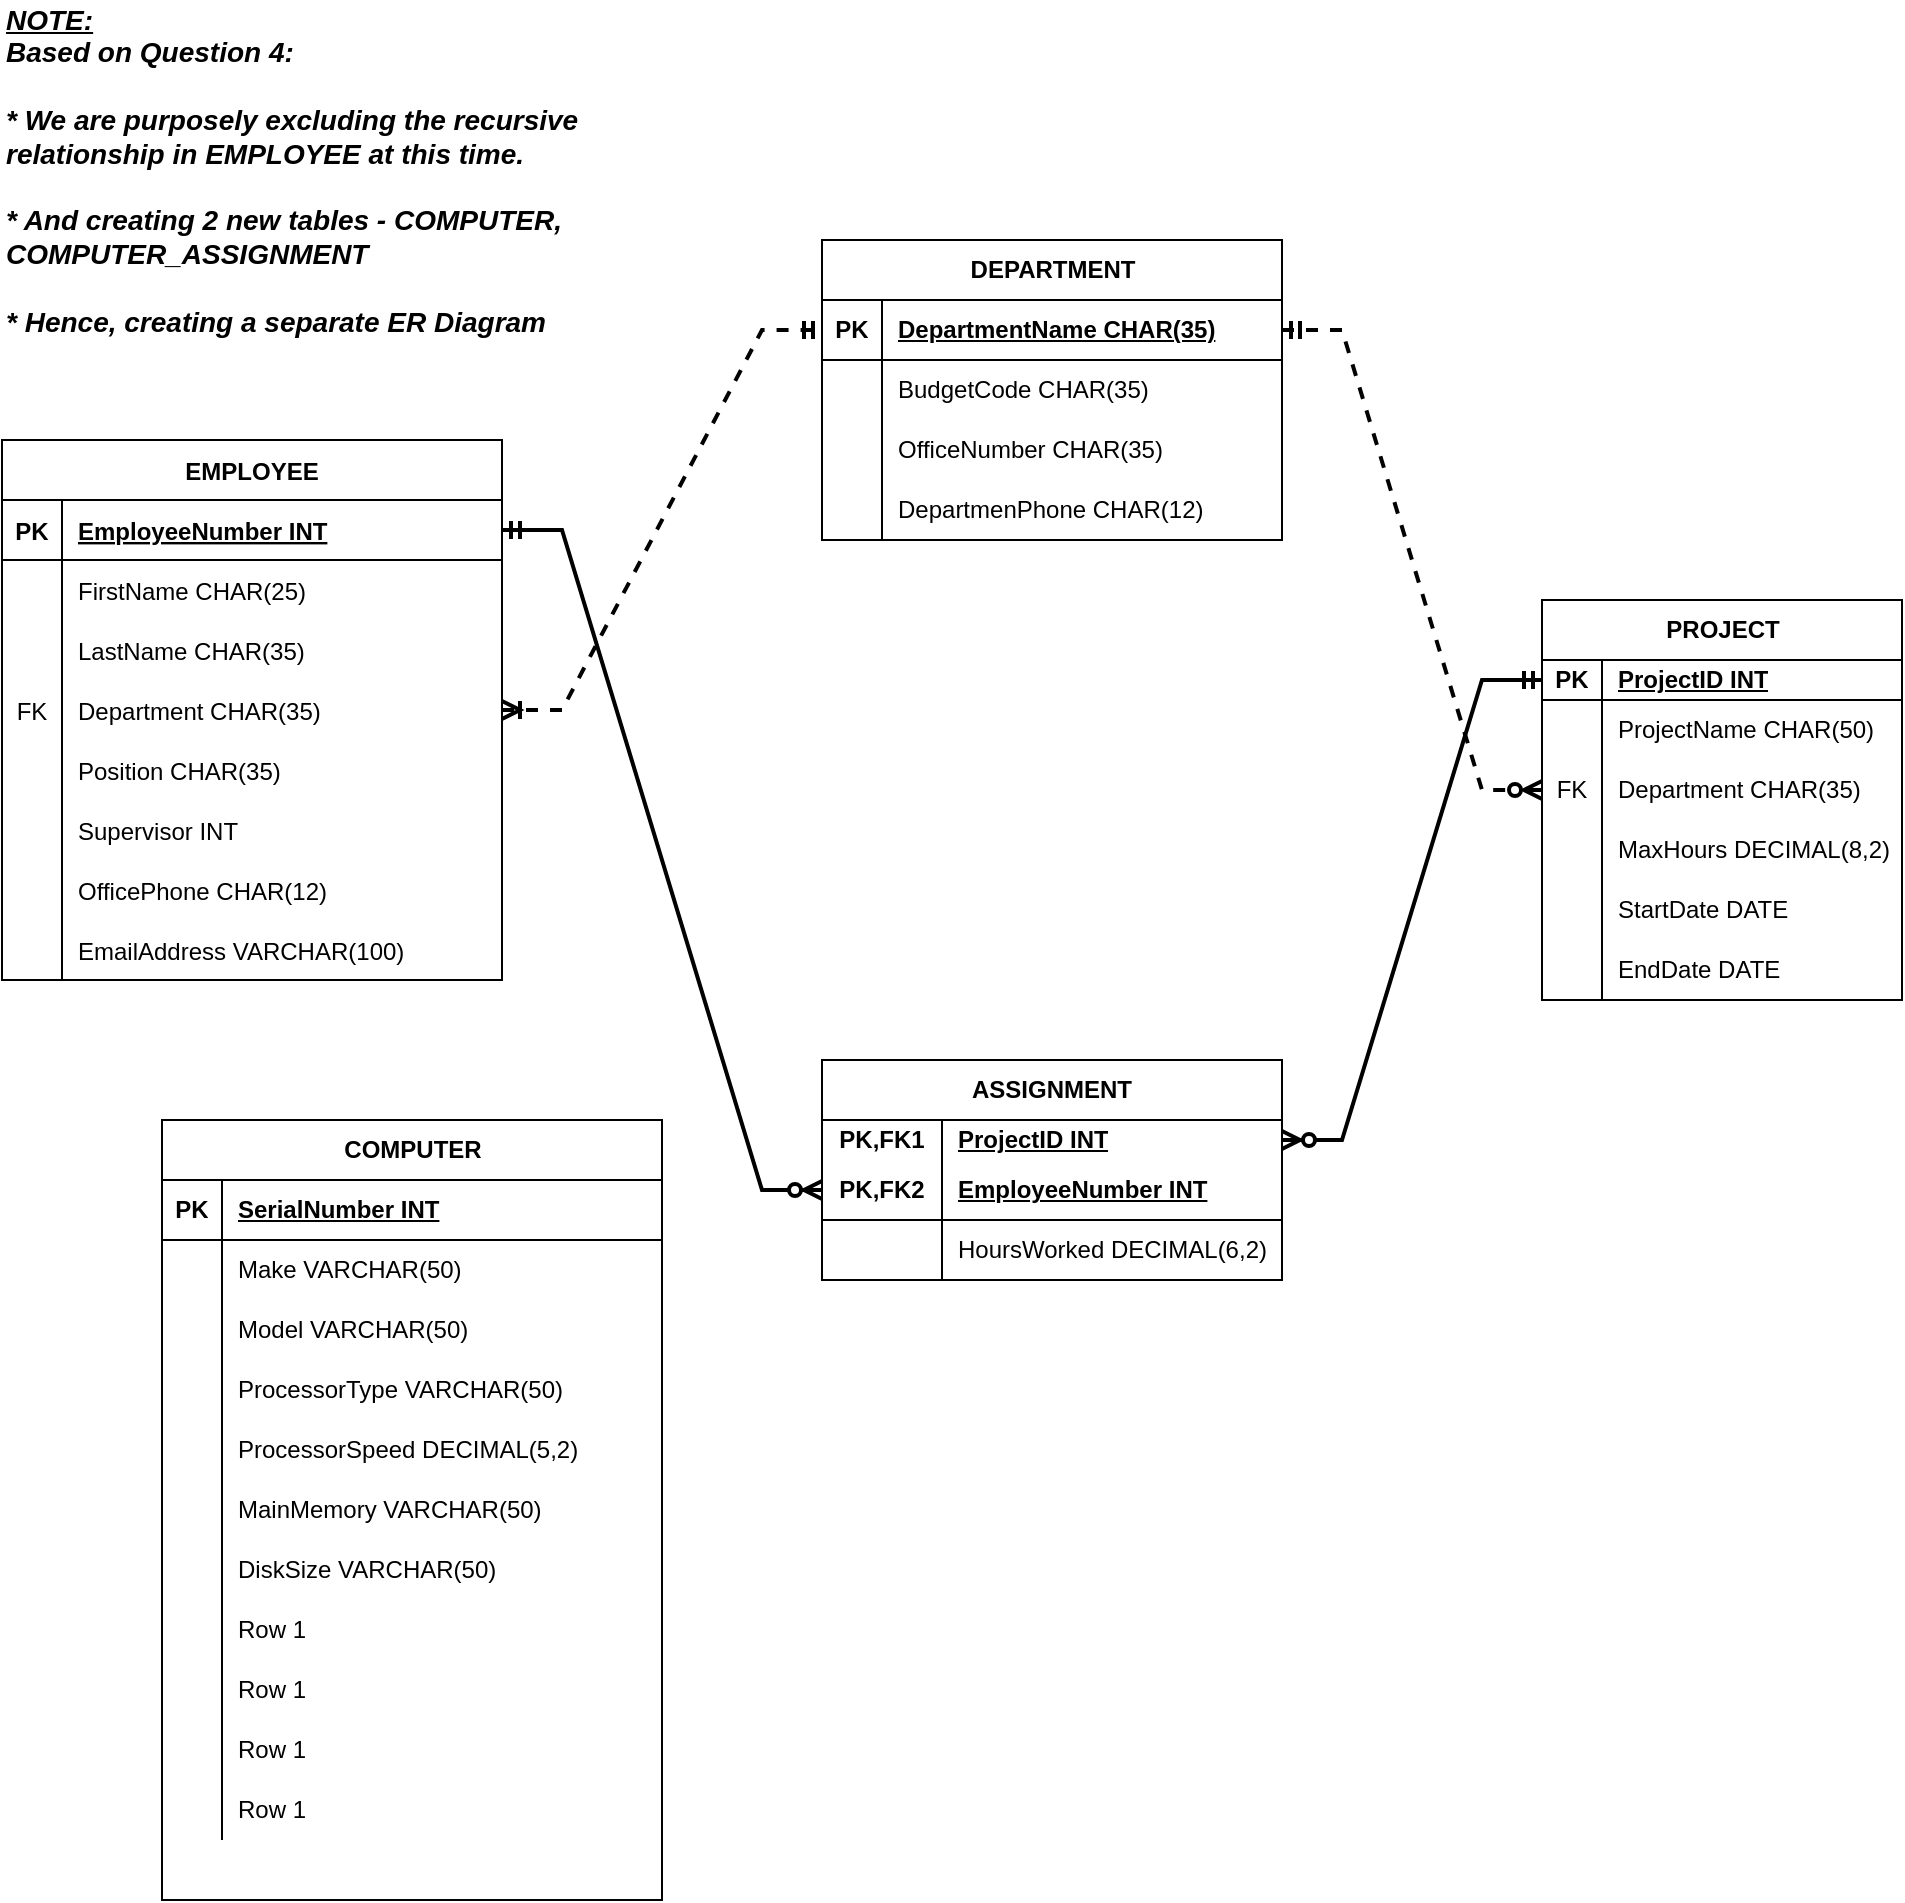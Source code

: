 <mxfile version="21.6.5" type="github">
  <diagram id="R2lEEEUBdFMjLlhIrx00" name="Page-1">
    <mxGraphModel dx="562" dy="1569" grid="1" gridSize="10" guides="1" tooltips="1" connect="1" arrows="1" fold="1" page="1" pageScale="1" pageWidth="850" pageHeight="1100" math="0" shadow="0" extFonts="Permanent Marker^https://fonts.googleapis.com/css?family=Permanent+Marker">
      <root>
        <mxCell id="0" />
        <mxCell id="1" parent="0" />
        <mxCell id="C-vyLk0tnHw3VtMMgP7b-23" value="EMPLOYEE" style="shape=table;startSize=30;container=1;collapsible=1;childLayout=tableLayout;fixedRows=1;rowLines=0;fontStyle=1;align=center;resizeLast=1;labelBackgroundColor=default;" parent="1" vertex="1">
          <mxGeometry x="120" y="120" width="250" height="270" as="geometry" />
        </mxCell>
        <mxCell id="C-vyLk0tnHw3VtMMgP7b-24" value="" style="shape=partialRectangle;collapsible=0;dropTarget=0;pointerEvents=0;fillColor=none;points=[[0,0.5],[1,0.5]];portConstraint=eastwest;top=0;left=0;right=0;bottom=1;" parent="C-vyLk0tnHw3VtMMgP7b-23" vertex="1">
          <mxGeometry y="30" width="250" height="30" as="geometry" />
        </mxCell>
        <mxCell id="C-vyLk0tnHw3VtMMgP7b-25" value="PK" style="shape=partialRectangle;overflow=hidden;connectable=0;fillColor=none;top=0;left=0;bottom=0;right=0;fontStyle=1;" parent="C-vyLk0tnHw3VtMMgP7b-24" vertex="1">
          <mxGeometry width="30" height="30" as="geometry">
            <mxRectangle width="30" height="30" as="alternateBounds" />
          </mxGeometry>
        </mxCell>
        <mxCell id="C-vyLk0tnHw3VtMMgP7b-26" value="EmployeeNumber INT" style="shape=partialRectangle;overflow=hidden;connectable=0;fillColor=none;top=0;left=0;bottom=0;right=0;align=left;spacingLeft=6;fontStyle=5;" parent="C-vyLk0tnHw3VtMMgP7b-24" vertex="1">
          <mxGeometry x="30" width="220" height="30" as="geometry">
            <mxRectangle width="220" height="30" as="alternateBounds" />
          </mxGeometry>
        </mxCell>
        <mxCell id="C-vyLk0tnHw3VtMMgP7b-27" value="" style="shape=partialRectangle;collapsible=0;dropTarget=0;pointerEvents=0;fillColor=none;points=[[0,0.5],[1,0.5]];portConstraint=eastwest;top=0;left=0;right=0;bottom=0;" parent="C-vyLk0tnHw3VtMMgP7b-23" vertex="1">
          <mxGeometry y="60" width="250" height="30" as="geometry" />
        </mxCell>
        <mxCell id="C-vyLk0tnHw3VtMMgP7b-28" value="" style="shape=partialRectangle;overflow=hidden;connectable=0;fillColor=none;top=0;left=0;bottom=0;right=0;" parent="C-vyLk0tnHw3VtMMgP7b-27" vertex="1">
          <mxGeometry width="30" height="30" as="geometry">
            <mxRectangle width="30" height="30" as="alternateBounds" />
          </mxGeometry>
        </mxCell>
        <mxCell id="C-vyLk0tnHw3VtMMgP7b-29" value="FirstName CHAR(25) " style="shape=partialRectangle;overflow=hidden;connectable=0;fillColor=none;top=0;left=0;bottom=0;right=0;align=left;spacingLeft=6;" parent="C-vyLk0tnHw3VtMMgP7b-27" vertex="1">
          <mxGeometry x="30" width="220" height="30" as="geometry">
            <mxRectangle width="220" height="30" as="alternateBounds" />
          </mxGeometry>
        </mxCell>
        <mxCell id="xQtc1vV7oJHQVXlDCaET-9" value="" style="shape=partialRectangle;collapsible=0;dropTarget=0;pointerEvents=0;fillColor=none;points=[[0,0.5],[1,0.5]];portConstraint=eastwest;top=0;left=0;right=0;bottom=0;" parent="C-vyLk0tnHw3VtMMgP7b-23" vertex="1">
          <mxGeometry y="90" width="250" height="30" as="geometry" />
        </mxCell>
        <mxCell id="xQtc1vV7oJHQVXlDCaET-10" value="" style="shape=partialRectangle;overflow=hidden;connectable=0;fillColor=none;top=0;left=0;bottom=0;right=0;" parent="xQtc1vV7oJHQVXlDCaET-9" vertex="1">
          <mxGeometry width="30" height="30" as="geometry">
            <mxRectangle width="30" height="30" as="alternateBounds" />
          </mxGeometry>
        </mxCell>
        <mxCell id="xQtc1vV7oJHQVXlDCaET-11" value="LastName CHAR(35)" style="shape=partialRectangle;overflow=hidden;connectable=0;fillColor=none;top=0;left=0;bottom=0;right=0;align=left;spacingLeft=6;" parent="xQtc1vV7oJHQVXlDCaET-9" vertex="1">
          <mxGeometry x="30" width="220" height="30" as="geometry">
            <mxRectangle width="220" height="30" as="alternateBounds" />
          </mxGeometry>
        </mxCell>
        <mxCell id="xQtc1vV7oJHQVXlDCaET-12" value="" style="shape=partialRectangle;collapsible=0;dropTarget=0;pointerEvents=0;fillColor=none;points=[[0,0.5],[1,0.5]];portConstraint=eastwest;top=0;left=0;right=0;bottom=0;" parent="C-vyLk0tnHw3VtMMgP7b-23" vertex="1">
          <mxGeometry y="120" width="250" height="30" as="geometry" />
        </mxCell>
        <mxCell id="xQtc1vV7oJHQVXlDCaET-13" value="FK" style="shape=partialRectangle;overflow=hidden;connectable=0;fillColor=none;top=0;left=0;bottom=0;right=0;" parent="xQtc1vV7oJHQVXlDCaET-12" vertex="1">
          <mxGeometry width="30" height="30" as="geometry">
            <mxRectangle width="30" height="30" as="alternateBounds" />
          </mxGeometry>
        </mxCell>
        <mxCell id="xQtc1vV7oJHQVXlDCaET-14" value="Department CHAR(35)" style="shape=partialRectangle;overflow=hidden;connectable=0;fillColor=none;top=0;left=0;bottom=0;right=0;align=left;spacingLeft=6;" parent="xQtc1vV7oJHQVXlDCaET-12" vertex="1">
          <mxGeometry x="30" width="220" height="30" as="geometry">
            <mxRectangle width="220" height="30" as="alternateBounds" />
          </mxGeometry>
        </mxCell>
        <mxCell id="xQtc1vV7oJHQVXlDCaET-15" value="" style="shape=partialRectangle;collapsible=0;dropTarget=0;pointerEvents=0;fillColor=none;points=[[0,0.5],[1,0.5]];portConstraint=eastwest;top=0;left=0;right=0;bottom=0;" parent="C-vyLk0tnHw3VtMMgP7b-23" vertex="1">
          <mxGeometry y="150" width="250" height="30" as="geometry" />
        </mxCell>
        <mxCell id="xQtc1vV7oJHQVXlDCaET-16" value="" style="shape=partialRectangle;overflow=hidden;connectable=0;fillColor=none;top=0;left=0;bottom=0;right=0;" parent="xQtc1vV7oJHQVXlDCaET-15" vertex="1">
          <mxGeometry width="30" height="30" as="geometry">
            <mxRectangle width="30" height="30" as="alternateBounds" />
          </mxGeometry>
        </mxCell>
        <mxCell id="xQtc1vV7oJHQVXlDCaET-17" value="Position CHAR(35)" style="shape=partialRectangle;overflow=hidden;connectable=0;fillColor=none;top=0;left=0;bottom=0;right=0;align=left;spacingLeft=6;" parent="xQtc1vV7oJHQVXlDCaET-15" vertex="1">
          <mxGeometry x="30" width="220" height="30" as="geometry">
            <mxRectangle width="220" height="30" as="alternateBounds" />
          </mxGeometry>
        </mxCell>
        <mxCell id="xQtc1vV7oJHQVXlDCaET-18" value="" style="shape=partialRectangle;collapsible=0;dropTarget=0;pointerEvents=0;fillColor=none;points=[[0,0.5],[1,0.5]];portConstraint=eastwest;top=0;left=0;right=0;bottom=0;" parent="C-vyLk0tnHw3VtMMgP7b-23" vertex="1">
          <mxGeometry y="180" width="250" height="30" as="geometry" />
        </mxCell>
        <mxCell id="xQtc1vV7oJHQVXlDCaET-19" value="" style="shape=partialRectangle;overflow=hidden;connectable=0;fillColor=none;top=0;left=0;bottom=0;right=0;" parent="xQtc1vV7oJHQVXlDCaET-18" vertex="1">
          <mxGeometry width="30" height="30" as="geometry">
            <mxRectangle width="30" height="30" as="alternateBounds" />
          </mxGeometry>
        </mxCell>
        <mxCell id="xQtc1vV7oJHQVXlDCaET-20" value="Supervisor INT" style="shape=partialRectangle;overflow=hidden;connectable=0;fillColor=none;top=0;left=0;bottom=0;right=0;align=left;spacingLeft=6;" parent="xQtc1vV7oJHQVXlDCaET-18" vertex="1">
          <mxGeometry x="30" width="220" height="30" as="geometry">
            <mxRectangle width="220" height="30" as="alternateBounds" />
          </mxGeometry>
        </mxCell>
        <mxCell id="xQtc1vV7oJHQVXlDCaET-21" value="" style="shape=partialRectangle;collapsible=0;dropTarget=0;pointerEvents=0;fillColor=none;points=[[0,0.5],[1,0.5]];portConstraint=eastwest;top=0;left=0;right=0;bottom=0;" parent="C-vyLk0tnHw3VtMMgP7b-23" vertex="1">
          <mxGeometry y="210" width="250" height="30" as="geometry" />
        </mxCell>
        <mxCell id="xQtc1vV7oJHQVXlDCaET-22" value="" style="shape=partialRectangle;overflow=hidden;connectable=0;fillColor=none;top=0;left=0;bottom=0;right=0;" parent="xQtc1vV7oJHQVXlDCaET-21" vertex="1">
          <mxGeometry width="30" height="30" as="geometry">
            <mxRectangle width="30" height="30" as="alternateBounds" />
          </mxGeometry>
        </mxCell>
        <mxCell id="xQtc1vV7oJHQVXlDCaET-23" value="OfficePhone CHAR(12)" style="shape=partialRectangle;overflow=hidden;connectable=0;fillColor=none;top=0;left=0;bottom=0;right=0;align=left;spacingLeft=6;" parent="xQtc1vV7oJHQVXlDCaET-21" vertex="1">
          <mxGeometry x="30" width="220" height="30" as="geometry">
            <mxRectangle width="220" height="30" as="alternateBounds" />
          </mxGeometry>
        </mxCell>
        <mxCell id="xQtc1vV7oJHQVXlDCaET-24" value="" style="shape=partialRectangle;collapsible=0;dropTarget=0;pointerEvents=0;fillColor=none;points=[[0,0.5],[1,0.5]];portConstraint=eastwest;top=0;left=0;right=0;bottom=0;" parent="C-vyLk0tnHw3VtMMgP7b-23" vertex="1">
          <mxGeometry y="240" width="250" height="30" as="geometry" />
        </mxCell>
        <mxCell id="xQtc1vV7oJHQVXlDCaET-25" value="" style="shape=partialRectangle;overflow=hidden;connectable=0;fillColor=none;top=0;left=0;bottom=0;right=0;" parent="xQtc1vV7oJHQVXlDCaET-24" vertex="1">
          <mxGeometry width="30" height="30" as="geometry">
            <mxRectangle width="30" height="30" as="alternateBounds" />
          </mxGeometry>
        </mxCell>
        <mxCell id="xQtc1vV7oJHQVXlDCaET-26" value="EmailAddress VARCHAR(100)" style="shape=partialRectangle;overflow=hidden;connectable=0;fillColor=none;top=0;left=0;bottom=0;right=0;align=left;spacingLeft=6;" parent="xQtc1vV7oJHQVXlDCaET-24" vertex="1">
          <mxGeometry x="30" width="220" height="30" as="geometry">
            <mxRectangle width="220" height="30" as="alternateBounds" />
          </mxGeometry>
        </mxCell>
        <mxCell id="xQtc1vV7oJHQVXlDCaET-30" value="DEPARTMENT" style="shape=table;startSize=30;container=1;collapsible=1;childLayout=tableLayout;fixedRows=1;rowLines=0;fontStyle=1;align=center;resizeLast=1;html=1;" parent="1" vertex="1">
          <mxGeometry x="530" y="20" width="230" height="150" as="geometry" />
        </mxCell>
        <mxCell id="xQtc1vV7oJHQVXlDCaET-31" value="" style="shape=tableRow;horizontal=0;startSize=0;swimlaneHead=0;swimlaneBody=0;fillColor=none;collapsible=0;dropTarget=0;points=[[0,0.5],[1,0.5]];portConstraint=eastwest;top=0;left=0;right=0;bottom=1;" parent="xQtc1vV7oJHQVXlDCaET-30" vertex="1">
          <mxGeometry y="30" width="230" height="30" as="geometry" />
        </mxCell>
        <mxCell id="xQtc1vV7oJHQVXlDCaET-32" value="PK" style="shape=partialRectangle;connectable=0;fillColor=none;top=0;left=0;bottom=0;right=0;fontStyle=1;overflow=hidden;whiteSpace=wrap;html=1;" parent="xQtc1vV7oJHQVXlDCaET-31" vertex="1">
          <mxGeometry width="30" height="30" as="geometry">
            <mxRectangle width="30" height="30" as="alternateBounds" />
          </mxGeometry>
        </mxCell>
        <mxCell id="xQtc1vV7oJHQVXlDCaET-33" value="DepartmentName CHAR(35)" style="shape=partialRectangle;connectable=0;fillColor=none;top=0;left=0;bottom=0;right=0;align=left;spacingLeft=6;fontStyle=5;overflow=hidden;whiteSpace=wrap;html=1;" parent="xQtc1vV7oJHQVXlDCaET-31" vertex="1">
          <mxGeometry x="30" width="200" height="30" as="geometry">
            <mxRectangle width="200" height="30" as="alternateBounds" />
          </mxGeometry>
        </mxCell>
        <mxCell id="xQtc1vV7oJHQVXlDCaET-34" value="" style="shape=tableRow;horizontal=0;startSize=0;swimlaneHead=0;swimlaneBody=0;fillColor=none;collapsible=0;dropTarget=0;points=[[0,0.5],[1,0.5]];portConstraint=eastwest;top=0;left=0;right=0;bottom=0;" parent="xQtc1vV7oJHQVXlDCaET-30" vertex="1">
          <mxGeometry y="60" width="230" height="30" as="geometry" />
        </mxCell>
        <mxCell id="xQtc1vV7oJHQVXlDCaET-35" value="" style="shape=partialRectangle;connectable=0;fillColor=none;top=0;left=0;bottom=0;right=0;editable=1;overflow=hidden;whiteSpace=wrap;html=1;" parent="xQtc1vV7oJHQVXlDCaET-34" vertex="1">
          <mxGeometry width="30" height="30" as="geometry">
            <mxRectangle width="30" height="30" as="alternateBounds" />
          </mxGeometry>
        </mxCell>
        <mxCell id="xQtc1vV7oJHQVXlDCaET-36" value="BudgetCode CHAR(35)" style="shape=partialRectangle;connectable=0;fillColor=none;top=0;left=0;bottom=0;right=0;align=left;spacingLeft=6;overflow=hidden;whiteSpace=wrap;html=1;" parent="xQtc1vV7oJHQVXlDCaET-34" vertex="1">
          <mxGeometry x="30" width="200" height="30" as="geometry">
            <mxRectangle width="200" height="30" as="alternateBounds" />
          </mxGeometry>
        </mxCell>
        <mxCell id="xQtc1vV7oJHQVXlDCaET-37" value="" style="shape=tableRow;horizontal=0;startSize=0;swimlaneHead=0;swimlaneBody=0;fillColor=none;collapsible=0;dropTarget=0;points=[[0,0.5],[1,0.5]];portConstraint=eastwest;top=0;left=0;right=0;bottom=0;" parent="xQtc1vV7oJHQVXlDCaET-30" vertex="1">
          <mxGeometry y="90" width="230" height="30" as="geometry" />
        </mxCell>
        <mxCell id="xQtc1vV7oJHQVXlDCaET-38" value="" style="shape=partialRectangle;connectable=0;fillColor=none;top=0;left=0;bottom=0;right=0;editable=1;overflow=hidden;whiteSpace=wrap;html=1;" parent="xQtc1vV7oJHQVXlDCaET-37" vertex="1">
          <mxGeometry width="30" height="30" as="geometry">
            <mxRectangle width="30" height="30" as="alternateBounds" />
          </mxGeometry>
        </mxCell>
        <mxCell id="xQtc1vV7oJHQVXlDCaET-39" value="OfficeNumber CHAR(35)" style="shape=partialRectangle;connectable=0;fillColor=none;top=0;left=0;bottom=0;right=0;align=left;spacingLeft=6;overflow=hidden;whiteSpace=wrap;html=1;" parent="xQtc1vV7oJHQVXlDCaET-37" vertex="1">
          <mxGeometry x="30" width="200" height="30" as="geometry">
            <mxRectangle width="200" height="30" as="alternateBounds" />
          </mxGeometry>
        </mxCell>
        <mxCell id="xQtc1vV7oJHQVXlDCaET-40" value="" style="shape=tableRow;horizontal=0;startSize=0;swimlaneHead=0;swimlaneBody=0;fillColor=none;collapsible=0;dropTarget=0;points=[[0,0.5],[1,0.5]];portConstraint=eastwest;top=0;left=0;right=0;bottom=0;" parent="xQtc1vV7oJHQVXlDCaET-30" vertex="1">
          <mxGeometry y="120" width="230" height="30" as="geometry" />
        </mxCell>
        <mxCell id="xQtc1vV7oJHQVXlDCaET-41" value="" style="shape=partialRectangle;connectable=0;fillColor=none;top=0;left=0;bottom=0;right=0;editable=1;overflow=hidden;whiteSpace=wrap;html=1;" parent="xQtc1vV7oJHQVXlDCaET-40" vertex="1">
          <mxGeometry width="30" height="30" as="geometry">
            <mxRectangle width="30" height="30" as="alternateBounds" />
          </mxGeometry>
        </mxCell>
        <mxCell id="xQtc1vV7oJHQVXlDCaET-42" value="DepartmenPhone CHAR(12)" style="shape=partialRectangle;connectable=0;fillColor=none;top=0;left=0;bottom=0;right=0;align=left;spacingLeft=6;overflow=hidden;whiteSpace=wrap;html=1;" parent="xQtc1vV7oJHQVXlDCaET-40" vertex="1">
          <mxGeometry x="30" width="200" height="30" as="geometry">
            <mxRectangle width="200" height="30" as="alternateBounds" />
          </mxGeometry>
        </mxCell>
        <mxCell id="xQtc1vV7oJHQVXlDCaET-49" value="" style="edgeStyle=entityRelationEdgeStyle;fontSize=12;html=1;endArrow=ERmandOne;startArrow=ERoneToMany;rounded=0;exitX=1;exitY=0.5;exitDx=0;exitDy=0;endFill=0;entryX=0;entryY=0.5;entryDx=0;entryDy=0;shadow=0;strokeWidth=2;startFill=0;dashed=1;" parent="1" source="xQtc1vV7oJHQVXlDCaET-12" target="xQtc1vV7oJHQVXlDCaET-31" edge="1">
          <mxGeometry width="100" height="100" relative="1" as="geometry">
            <mxPoint x="460" y="470" as="sourcePoint" />
            <mxPoint x="510" y="180" as="targetPoint" />
            <Array as="points">
              <mxPoint x="510" y="240" />
            </Array>
          </mxGeometry>
        </mxCell>
        <mxCell id="xQtc1vV7oJHQVXlDCaET-50" value="ASSIGNMENT" style="shape=table;startSize=30;container=1;collapsible=1;childLayout=tableLayout;fixedRows=1;rowLines=0;fontStyle=1;align=center;resizeLast=1;html=1;whiteSpace=wrap;" parent="1" vertex="1">
          <mxGeometry x="530" y="430" width="230" height="110" as="geometry" />
        </mxCell>
        <mxCell id="xQtc1vV7oJHQVXlDCaET-51" value="" style="shape=tableRow;horizontal=0;startSize=0;swimlaneHead=0;swimlaneBody=0;fillColor=none;collapsible=0;dropTarget=0;points=[[0,0.5],[1,0.5]];portConstraint=eastwest;top=0;left=0;right=0;bottom=0;html=1;" parent="xQtc1vV7oJHQVXlDCaET-50" vertex="1">
          <mxGeometry y="30" width="230" height="20" as="geometry" />
        </mxCell>
        <mxCell id="xQtc1vV7oJHQVXlDCaET-52" value="PK,FK1" style="shape=partialRectangle;connectable=0;fillColor=none;top=0;left=0;bottom=0;right=0;fontStyle=1;overflow=hidden;html=1;whiteSpace=wrap;" parent="xQtc1vV7oJHQVXlDCaET-51" vertex="1">
          <mxGeometry width="60" height="20" as="geometry">
            <mxRectangle width="60" height="20" as="alternateBounds" />
          </mxGeometry>
        </mxCell>
        <mxCell id="xQtc1vV7oJHQVXlDCaET-53" value="ProjectID INT" style="shape=partialRectangle;connectable=0;fillColor=none;top=0;left=0;bottom=0;right=0;align=left;spacingLeft=6;fontStyle=5;overflow=hidden;html=1;whiteSpace=wrap;" parent="xQtc1vV7oJHQVXlDCaET-51" vertex="1">
          <mxGeometry x="60" width="170" height="20" as="geometry">
            <mxRectangle width="170" height="20" as="alternateBounds" />
          </mxGeometry>
        </mxCell>
        <mxCell id="xQtc1vV7oJHQVXlDCaET-54" value="" style="shape=tableRow;horizontal=0;startSize=0;swimlaneHead=0;swimlaneBody=0;fillColor=none;collapsible=0;dropTarget=0;points=[[0,0.5],[1,0.5]];portConstraint=eastwest;top=0;left=0;right=0;bottom=1;html=1;" parent="xQtc1vV7oJHQVXlDCaET-50" vertex="1">
          <mxGeometry y="50" width="230" height="30" as="geometry" />
        </mxCell>
        <mxCell id="xQtc1vV7oJHQVXlDCaET-55" value="PK,FK2" style="shape=partialRectangle;connectable=0;fillColor=none;top=0;left=0;bottom=0;right=0;fontStyle=1;overflow=hidden;html=1;whiteSpace=wrap;" parent="xQtc1vV7oJHQVXlDCaET-54" vertex="1">
          <mxGeometry width="60" height="30" as="geometry">
            <mxRectangle width="60" height="30" as="alternateBounds" />
          </mxGeometry>
        </mxCell>
        <mxCell id="xQtc1vV7oJHQVXlDCaET-56" value="EmployeeNumber INT" style="shape=partialRectangle;connectable=0;fillColor=none;top=0;left=0;bottom=0;right=0;align=left;spacingLeft=6;fontStyle=5;overflow=hidden;html=1;whiteSpace=wrap;" parent="xQtc1vV7oJHQVXlDCaET-54" vertex="1">
          <mxGeometry x="60" width="170" height="30" as="geometry">
            <mxRectangle width="170" height="30" as="alternateBounds" />
          </mxGeometry>
        </mxCell>
        <mxCell id="xQtc1vV7oJHQVXlDCaET-57" value="" style="shape=tableRow;horizontal=0;startSize=0;swimlaneHead=0;swimlaneBody=0;fillColor=none;collapsible=0;dropTarget=0;points=[[0,0.5],[1,0.5]];portConstraint=eastwest;top=0;left=0;right=0;bottom=0;html=1;" parent="xQtc1vV7oJHQVXlDCaET-50" vertex="1">
          <mxGeometry y="80" width="230" height="30" as="geometry" />
        </mxCell>
        <mxCell id="xQtc1vV7oJHQVXlDCaET-58" value="" style="shape=partialRectangle;connectable=0;fillColor=none;top=0;left=0;bottom=0;right=0;editable=1;overflow=hidden;html=1;whiteSpace=wrap;" parent="xQtc1vV7oJHQVXlDCaET-57" vertex="1">
          <mxGeometry width="60" height="30" as="geometry">
            <mxRectangle width="60" height="30" as="alternateBounds" />
          </mxGeometry>
        </mxCell>
        <mxCell id="xQtc1vV7oJHQVXlDCaET-59" value="HoursWorked DECIMAL(6,2)" style="shape=partialRectangle;connectable=0;fillColor=none;top=0;left=0;bottom=0;right=0;align=left;spacingLeft=6;overflow=hidden;html=1;whiteSpace=wrap;" parent="xQtc1vV7oJHQVXlDCaET-57" vertex="1">
          <mxGeometry x="60" width="170" height="30" as="geometry">
            <mxRectangle width="170" height="30" as="alternateBounds" />
          </mxGeometry>
        </mxCell>
        <mxCell id="xQtc1vV7oJHQVXlDCaET-63" value="PROJECT" style="shape=table;startSize=30;container=1;collapsible=1;childLayout=tableLayout;fixedRows=1;rowLines=0;fontStyle=1;align=center;resizeLast=1;html=1;" parent="1" vertex="1">
          <mxGeometry x="890" y="200" width="180" height="200" as="geometry" />
        </mxCell>
        <mxCell id="xQtc1vV7oJHQVXlDCaET-64" value="" style="shape=tableRow;horizontal=0;startSize=0;swimlaneHead=0;swimlaneBody=0;fillColor=none;collapsible=0;dropTarget=0;points=[[0,0.5],[1,0.5]];portConstraint=eastwest;top=0;left=0;right=0;bottom=1;" parent="xQtc1vV7oJHQVXlDCaET-63" vertex="1">
          <mxGeometry y="30" width="180" height="20" as="geometry" />
        </mxCell>
        <mxCell id="xQtc1vV7oJHQVXlDCaET-65" value="PK" style="shape=partialRectangle;connectable=0;fillColor=none;top=0;left=0;bottom=0;right=0;fontStyle=1;overflow=hidden;whiteSpace=wrap;html=1;" parent="xQtc1vV7oJHQVXlDCaET-64" vertex="1">
          <mxGeometry width="30" height="20" as="geometry">
            <mxRectangle width="30" height="20" as="alternateBounds" />
          </mxGeometry>
        </mxCell>
        <mxCell id="xQtc1vV7oJHQVXlDCaET-66" value="ProjectID INT" style="shape=partialRectangle;connectable=0;fillColor=none;top=0;left=0;bottom=0;right=0;align=left;spacingLeft=6;fontStyle=5;overflow=hidden;whiteSpace=wrap;html=1;" parent="xQtc1vV7oJHQVXlDCaET-64" vertex="1">
          <mxGeometry x="30" width="150" height="20" as="geometry">
            <mxRectangle width="150" height="20" as="alternateBounds" />
          </mxGeometry>
        </mxCell>
        <mxCell id="xQtc1vV7oJHQVXlDCaET-67" value="" style="shape=tableRow;horizontal=0;startSize=0;swimlaneHead=0;swimlaneBody=0;fillColor=none;collapsible=0;dropTarget=0;points=[[0,0.5],[1,0.5]];portConstraint=eastwest;top=0;left=0;right=0;bottom=0;" parent="xQtc1vV7oJHQVXlDCaET-63" vertex="1">
          <mxGeometry y="50" width="180" height="30" as="geometry" />
        </mxCell>
        <mxCell id="xQtc1vV7oJHQVXlDCaET-68" value="" style="shape=partialRectangle;connectable=0;fillColor=none;top=0;left=0;bottom=0;right=0;editable=1;overflow=hidden;whiteSpace=wrap;html=1;" parent="xQtc1vV7oJHQVXlDCaET-67" vertex="1">
          <mxGeometry width="30" height="30" as="geometry">
            <mxRectangle width="30" height="30" as="alternateBounds" />
          </mxGeometry>
        </mxCell>
        <mxCell id="xQtc1vV7oJHQVXlDCaET-69" value="ProjectName CHAR(50)" style="shape=partialRectangle;connectable=0;fillColor=none;top=0;left=0;bottom=0;right=0;align=left;spacingLeft=6;overflow=hidden;whiteSpace=wrap;html=1;" parent="xQtc1vV7oJHQVXlDCaET-67" vertex="1">
          <mxGeometry x="30" width="150" height="30" as="geometry">
            <mxRectangle width="150" height="30" as="alternateBounds" />
          </mxGeometry>
        </mxCell>
        <mxCell id="xQtc1vV7oJHQVXlDCaET-70" value="" style="shape=tableRow;horizontal=0;startSize=0;swimlaneHead=0;swimlaneBody=0;fillColor=none;collapsible=0;dropTarget=0;points=[[0,0.5],[1,0.5]];portConstraint=eastwest;top=0;left=0;right=0;bottom=0;" parent="xQtc1vV7oJHQVXlDCaET-63" vertex="1">
          <mxGeometry y="80" width="180" height="30" as="geometry" />
        </mxCell>
        <mxCell id="xQtc1vV7oJHQVXlDCaET-71" value="FK" style="shape=partialRectangle;connectable=0;fillColor=none;top=0;left=0;bottom=0;right=0;editable=1;overflow=hidden;whiteSpace=wrap;html=1;" parent="xQtc1vV7oJHQVXlDCaET-70" vertex="1">
          <mxGeometry width="30" height="30" as="geometry">
            <mxRectangle width="30" height="30" as="alternateBounds" />
          </mxGeometry>
        </mxCell>
        <mxCell id="xQtc1vV7oJHQVXlDCaET-72" value="Department CHAR(35)" style="shape=partialRectangle;connectable=0;fillColor=none;top=0;left=0;bottom=0;right=0;align=left;spacingLeft=6;overflow=hidden;whiteSpace=wrap;html=1;" parent="xQtc1vV7oJHQVXlDCaET-70" vertex="1">
          <mxGeometry x="30" width="150" height="30" as="geometry">
            <mxRectangle width="150" height="30" as="alternateBounds" />
          </mxGeometry>
        </mxCell>
        <mxCell id="xQtc1vV7oJHQVXlDCaET-73" value="" style="shape=tableRow;horizontal=0;startSize=0;swimlaneHead=0;swimlaneBody=0;fillColor=none;collapsible=0;dropTarget=0;points=[[0,0.5],[1,0.5]];portConstraint=eastwest;top=0;left=0;right=0;bottom=0;" parent="xQtc1vV7oJHQVXlDCaET-63" vertex="1">
          <mxGeometry y="110" width="180" height="30" as="geometry" />
        </mxCell>
        <mxCell id="xQtc1vV7oJHQVXlDCaET-74" value="" style="shape=partialRectangle;connectable=0;fillColor=none;top=0;left=0;bottom=0;right=0;editable=1;overflow=hidden;whiteSpace=wrap;html=1;" parent="xQtc1vV7oJHQVXlDCaET-73" vertex="1">
          <mxGeometry width="30" height="30" as="geometry">
            <mxRectangle width="30" height="30" as="alternateBounds" />
          </mxGeometry>
        </mxCell>
        <mxCell id="xQtc1vV7oJHQVXlDCaET-75" value="MaxHours DECIMAL(8,2)" style="shape=partialRectangle;connectable=0;fillColor=none;top=0;left=0;bottom=0;right=0;align=left;spacingLeft=6;overflow=hidden;whiteSpace=wrap;html=1;" parent="xQtc1vV7oJHQVXlDCaET-73" vertex="1">
          <mxGeometry x="30" width="150" height="30" as="geometry">
            <mxRectangle width="150" height="30" as="alternateBounds" />
          </mxGeometry>
        </mxCell>
        <mxCell id="xQtc1vV7oJHQVXlDCaET-89" value="" style="shape=tableRow;horizontal=0;startSize=0;swimlaneHead=0;swimlaneBody=0;fillColor=none;collapsible=0;dropTarget=0;points=[[0,0.5],[1,0.5]];portConstraint=eastwest;top=0;left=0;right=0;bottom=0;" parent="xQtc1vV7oJHQVXlDCaET-63" vertex="1">
          <mxGeometry y="140" width="180" height="30" as="geometry" />
        </mxCell>
        <mxCell id="xQtc1vV7oJHQVXlDCaET-90" value="" style="shape=partialRectangle;connectable=0;fillColor=none;top=0;left=0;bottom=0;right=0;editable=1;overflow=hidden;whiteSpace=wrap;html=1;" parent="xQtc1vV7oJHQVXlDCaET-89" vertex="1">
          <mxGeometry width="30" height="30" as="geometry">
            <mxRectangle width="30" height="30" as="alternateBounds" />
          </mxGeometry>
        </mxCell>
        <mxCell id="xQtc1vV7oJHQVXlDCaET-91" value="StartDate DATE" style="shape=partialRectangle;connectable=0;fillColor=none;top=0;left=0;bottom=0;right=0;align=left;spacingLeft=6;overflow=hidden;whiteSpace=wrap;html=1;" parent="xQtc1vV7oJHQVXlDCaET-89" vertex="1">
          <mxGeometry x="30" width="150" height="30" as="geometry">
            <mxRectangle width="150" height="30" as="alternateBounds" />
          </mxGeometry>
        </mxCell>
        <mxCell id="xQtc1vV7oJHQVXlDCaET-92" value="" style="shape=tableRow;horizontal=0;startSize=0;swimlaneHead=0;swimlaneBody=0;fillColor=none;collapsible=0;dropTarget=0;points=[[0,0.5],[1,0.5]];portConstraint=eastwest;top=0;left=0;right=0;bottom=0;" parent="xQtc1vV7oJHQVXlDCaET-63" vertex="1">
          <mxGeometry y="170" width="180" height="30" as="geometry" />
        </mxCell>
        <mxCell id="xQtc1vV7oJHQVXlDCaET-93" value="" style="shape=partialRectangle;connectable=0;fillColor=none;top=0;left=0;bottom=0;right=0;editable=1;overflow=hidden;whiteSpace=wrap;html=1;" parent="xQtc1vV7oJHQVXlDCaET-92" vertex="1">
          <mxGeometry width="30" height="30" as="geometry">
            <mxRectangle width="30" height="30" as="alternateBounds" />
          </mxGeometry>
        </mxCell>
        <mxCell id="xQtc1vV7oJHQVXlDCaET-94" value="EndDate DATE" style="shape=partialRectangle;connectable=0;fillColor=none;top=0;left=0;bottom=0;right=0;align=left;spacingLeft=6;overflow=hidden;whiteSpace=wrap;html=1;" parent="xQtc1vV7oJHQVXlDCaET-92" vertex="1">
          <mxGeometry x="30" width="150" height="30" as="geometry">
            <mxRectangle width="150" height="30" as="alternateBounds" />
          </mxGeometry>
        </mxCell>
        <mxCell id="xQtc1vV7oJHQVXlDCaET-102" value="" style="edgeStyle=entityRelationEdgeStyle;fontSize=12;html=1;endArrow=ERzeroToMany;startArrow=ERmandOne;rounded=0;entryX=0;entryY=0.5;entryDx=0;entryDy=0;exitX=1;exitY=0.5;exitDx=0;exitDy=0;strokeWidth=2;dashed=1;endFill=0;" parent="1" source="xQtc1vV7oJHQVXlDCaET-31" target="xQtc1vV7oJHQVXlDCaET-70" edge="1">
          <mxGeometry width="100" height="100" relative="1" as="geometry">
            <mxPoint x="770" y="160.0" as="sourcePoint" />
            <mxPoint x="868.74" y="295.45" as="targetPoint" />
          </mxGeometry>
        </mxCell>
        <mxCell id="xQtc1vV7oJHQVXlDCaET-108" value="" style="edgeStyle=entityRelationEdgeStyle;fontSize=12;html=1;endArrow=ERzeroToMany;startArrow=ERmandOne;rounded=0;exitX=1;exitY=0.5;exitDx=0;exitDy=0;strokeWidth=2;" parent="1" source="C-vyLk0tnHw3VtMMgP7b-24" target="xQtc1vV7oJHQVXlDCaET-54" edge="1">
          <mxGeometry width="100" height="100" relative="1" as="geometry">
            <mxPoint x="310" y="630" as="sourcePoint" />
            <mxPoint x="410" y="530" as="targetPoint" />
            <Array as="points">
              <mxPoint x="460" y="330" />
            </Array>
          </mxGeometry>
        </mxCell>
        <mxCell id="xQtc1vV7oJHQVXlDCaET-109" value="" style="edgeStyle=entityRelationEdgeStyle;fontSize=12;html=1;endArrow=ERmandOne;startArrow=ERzeroToMany;rounded=0;exitX=1;exitY=0.5;exitDx=0;exitDy=0;entryX=0;entryY=0.5;entryDx=0;entryDy=0;strokeWidth=2;endFill=0;" parent="1" source="xQtc1vV7oJHQVXlDCaET-51" target="xQtc1vV7oJHQVXlDCaET-64" edge="1">
          <mxGeometry width="100" height="100" relative="1" as="geometry">
            <mxPoint x="530" y="250" as="sourcePoint" />
            <mxPoint x="630" y="150" as="targetPoint" />
          </mxGeometry>
        </mxCell>
        <mxCell id="vRnf3aacV74Y4BQdPCCa-2" value="&lt;div style=&quot;font-size: 14px;&quot;&gt;&lt;b style=&quot;&quot;&gt;&lt;i style=&quot;&quot;&gt;&lt;u style=&quot;&quot;&gt;&lt;font style=&quot;font-size: 14px;&quot;&gt;NOTE:&lt;/font&gt;&lt;/u&gt;&lt;/i&gt;&lt;/b&gt;&lt;/div&gt;&lt;div style=&quot;font-size: 14px;&quot;&gt;&lt;b style=&quot;background-color: initial;&quot;&gt;&lt;i&gt;Based on Question 4:&amp;nbsp;&lt;/i&gt;&lt;/b&gt;&lt;br&gt;&lt;/div&gt;&lt;div style=&quot;font-size: 14px;&quot;&gt;&lt;b&gt;&lt;i&gt;&lt;font style=&quot;font-size: 14px;&quot;&gt;&lt;br&gt;&lt;/font&gt;&lt;/i&gt;&lt;/b&gt;&lt;/div&gt;&lt;div style=&quot;font-size: 14px;&quot;&gt;&lt;b&gt;&lt;i&gt;&lt;font style=&quot;font-size: 14px;&quot;&gt;* We are purposely excluding the recursive relationship in EMPLOYEE at this time.&amp;nbsp;&lt;/font&gt;&lt;/i&gt;&lt;/b&gt;&lt;/div&gt;&lt;div style=&quot;font-size: 14px;&quot;&gt;&lt;b style=&quot;&quot;&gt;&lt;i style=&quot;&quot;&gt;&lt;font style=&quot;font-size: 14px;&quot;&gt;&lt;br&gt;&lt;/font&gt;&lt;/i&gt;&lt;/b&gt;&lt;/div&gt;&lt;div style=&quot;font-size: 14px;&quot;&gt;&lt;b style=&quot;&quot;&gt;&lt;i style=&quot;&quot;&gt;&lt;font style=&quot;font-size: 14px;&quot;&gt;* And creating 2 new tables - COMPUTER, COMPUTER_ASSIGNMENT&lt;br&gt;&lt;br&gt;&lt;/font&gt;&lt;/i&gt;&lt;/b&gt;&lt;/div&gt;&lt;div style=&quot;font-size: 14px;&quot;&gt;&lt;b style=&quot;&quot;&gt;&lt;i style=&quot;&quot;&gt;&lt;font style=&quot;font-size: 14px;&quot;&gt;* Hence, creating a separate ER Diagram&lt;/font&gt;&lt;/i&gt;&lt;/b&gt;&lt;/div&gt;" style="text;html=1;strokeColor=none;fillColor=none;align=left;verticalAlign=middle;whiteSpace=wrap;rounded=0;" vertex="1" parent="1">
          <mxGeometry x="120" y="-100" width="300" height="170" as="geometry" />
        </mxCell>
        <mxCell id="vRnf3aacV74Y4BQdPCCa-3" value="COMPUTER" style="shape=table;startSize=30;container=1;collapsible=1;childLayout=tableLayout;fixedRows=1;rowLines=0;fontStyle=1;align=center;resizeLast=1;html=1;" vertex="1" parent="1">
          <mxGeometry x="200" y="460" width="250" height="390" as="geometry" />
        </mxCell>
        <mxCell id="vRnf3aacV74Y4BQdPCCa-4" value="" style="shape=tableRow;horizontal=0;startSize=0;swimlaneHead=0;swimlaneBody=0;fillColor=none;collapsible=0;dropTarget=0;points=[[0,0.5],[1,0.5]];portConstraint=eastwest;top=0;left=0;right=0;bottom=1;" vertex="1" parent="vRnf3aacV74Y4BQdPCCa-3">
          <mxGeometry y="30" width="250" height="30" as="geometry" />
        </mxCell>
        <mxCell id="vRnf3aacV74Y4BQdPCCa-5" value="PK" style="shape=partialRectangle;connectable=0;fillColor=none;top=0;left=0;bottom=0;right=0;fontStyle=1;overflow=hidden;whiteSpace=wrap;html=1;" vertex="1" parent="vRnf3aacV74Y4BQdPCCa-4">
          <mxGeometry width="30" height="30" as="geometry">
            <mxRectangle width="30" height="30" as="alternateBounds" />
          </mxGeometry>
        </mxCell>
        <mxCell id="vRnf3aacV74Y4BQdPCCa-6" value="SerialNumber INT" style="shape=partialRectangle;connectable=0;fillColor=none;top=0;left=0;bottom=0;right=0;align=left;spacingLeft=6;fontStyle=5;overflow=hidden;whiteSpace=wrap;html=1;" vertex="1" parent="vRnf3aacV74Y4BQdPCCa-4">
          <mxGeometry x="30" width="220" height="30" as="geometry">
            <mxRectangle width="220" height="30" as="alternateBounds" />
          </mxGeometry>
        </mxCell>
        <mxCell id="vRnf3aacV74Y4BQdPCCa-7" value="" style="shape=tableRow;horizontal=0;startSize=0;swimlaneHead=0;swimlaneBody=0;fillColor=none;collapsible=0;dropTarget=0;points=[[0,0.5],[1,0.5]];portConstraint=eastwest;top=0;left=0;right=0;bottom=0;" vertex="1" parent="vRnf3aacV74Y4BQdPCCa-3">
          <mxGeometry y="60" width="250" height="30" as="geometry" />
        </mxCell>
        <mxCell id="vRnf3aacV74Y4BQdPCCa-8" value="" style="shape=partialRectangle;connectable=0;fillColor=none;top=0;left=0;bottom=0;right=0;editable=1;overflow=hidden;whiteSpace=wrap;html=1;" vertex="1" parent="vRnf3aacV74Y4BQdPCCa-7">
          <mxGeometry width="30" height="30" as="geometry">
            <mxRectangle width="30" height="30" as="alternateBounds" />
          </mxGeometry>
        </mxCell>
        <mxCell id="vRnf3aacV74Y4BQdPCCa-9" value="Make VARCHAR(50)" style="shape=partialRectangle;connectable=0;fillColor=none;top=0;left=0;bottom=0;right=0;align=left;spacingLeft=6;overflow=hidden;whiteSpace=wrap;html=1;" vertex="1" parent="vRnf3aacV74Y4BQdPCCa-7">
          <mxGeometry x="30" width="220" height="30" as="geometry">
            <mxRectangle width="220" height="30" as="alternateBounds" />
          </mxGeometry>
        </mxCell>
        <mxCell id="vRnf3aacV74Y4BQdPCCa-10" value="" style="shape=tableRow;horizontal=0;startSize=0;swimlaneHead=0;swimlaneBody=0;fillColor=none;collapsible=0;dropTarget=0;points=[[0,0.5],[1,0.5]];portConstraint=eastwest;top=0;left=0;right=0;bottom=0;" vertex="1" parent="vRnf3aacV74Y4BQdPCCa-3">
          <mxGeometry y="90" width="250" height="30" as="geometry" />
        </mxCell>
        <mxCell id="vRnf3aacV74Y4BQdPCCa-11" value="" style="shape=partialRectangle;connectable=0;fillColor=none;top=0;left=0;bottom=0;right=0;editable=1;overflow=hidden;whiteSpace=wrap;html=1;" vertex="1" parent="vRnf3aacV74Y4BQdPCCa-10">
          <mxGeometry width="30" height="30" as="geometry">
            <mxRectangle width="30" height="30" as="alternateBounds" />
          </mxGeometry>
        </mxCell>
        <mxCell id="vRnf3aacV74Y4BQdPCCa-12" value="Model VARCHAR(50)" style="shape=partialRectangle;connectable=0;fillColor=none;top=0;left=0;bottom=0;right=0;align=left;spacingLeft=6;overflow=hidden;whiteSpace=wrap;html=1;" vertex="1" parent="vRnf3aacV74Y4BQdPCCa-10">
          <mxGeometry x="30" width="220" height="30" as="geometry">
            <mxRectangle width="220" height="30" as="alternateBounds" />
          </mxGeometry>
        </mxCell>
        <mxCell id="vRnf3aacV74Y4BQdPCCa-13" value="" style="shape=tableRow;horizontal=0;startSize=0;swimlaneHead=0;swimlaneBody=0;fillColor=none;collapsible=0;dropTarget=0;points=[[0,0.5],[1,0.5]];portConstraint=eastwest;top=0;left=0;right=0;bottom=0;" vertex="1" parent="vRnf3aacV74Y4BQdPCCa-3">
          <mxGeometry y="120" width="250" height="30" as="geometry" />
        </mxCell>
        <mxCell id="vRnf3aacV74Y4BQdPCCa-14" value="" style="shape=partialRectangle;connectable=0;fillColor=none;top=0;left=0;bottom=0;right=0;editable=1;overflow=hidden;whiteSpace=wrap;html=1;" vertex="1" parent="vRnf3aacV74Y4BQdPCCa-13">
          <mxGeometry width="30" height="30" as="geometry">
            <mxRectangle width="30" height="30" as="alternateBounds" />
          </mxGeometry>
        </mxCell>
        <mxCell id="vRnf3aacV74Y4BQdPCCa-15" value="ProcessorType VARCHAR(50)" style="shape=partialRectangle;connectable=0;fillColor=none;top=0;left=0;bottom=0;right=0;align=left;spacingLeft=6;overflow=hidden;whiteSpace=wrap;html=1;" vertex="1" parent="vRnf3aacV74Y4BQdPCCa-13">
          <mxGeometry x="30" width="220" height="30" as="geometry">
            <mxRectangle width="220" height="30" as="alternateBounds" />
          </mxGeometry>
        </mxCell>
        <mxCell id="vRnf3aacV74Y4BQdPCCa-16" value="" style="shape=tableRow;horizontal=0;startSize=0;swimlaneHead=0;swimlaneBody=0;fillColor=none;collapsible=0;dropTarget=0;points=[[0,0.5],[1,0.5]];portConstraint=eastwest;top=0;left=0;right=0;bottom=0;" vertex="1" parent="vRnf3aacV74Y4BQdPCCa-3">
          <mxGeometry y="150" width="250" height="30" as="geometry" />
        </mxCell>
        <mxCell id="vRnf3aacV74Y4BQdPCCa-17" value="" style="shape=partialRectangle;connectable=0;fillColor=none;top=0;left=0;bottom=0;right=0;editable=1;overflow=hidden;whiteSpace=wrap;html=1;" vertex="1" parent="vRnf3aacV74Y4BQdPCCa-16">
          <mxGeometry width="30" height="30" as="geometry">
            <mxRectangle width="30" height="30" as="alternateBounds" />
          </mxGeometry>
        </mxCell>
        <mxCell id="vRnf3aacV74Y4BQdPCCa-18" value="ProcessorSpeed DECIMAL(5,2)" style="shape=partialRectangle;connectable=0;fillColor=none;top=0;left=0;bottom=0;right=0;align=left;spacingLeft=6;overflow=hidden;whiteSpace=wrap;html=1;" vertex="1" parent="vRnf3aacV74Y4BQdPCCa-16">
          <mxGeometry x="30" width="220" height="30" as="geometry">
            <mxRectangle width="220" height="30" as="alternateBounds" />
          </mxGeometry>
        </mxCell>
        <mxCell id="vRnf3aacV74Y4BQdPCCa-19" value="" style="shape=tableRow;horizontal=0;startSize=0;swimlaneHead=0;swimlaneBody=0;fillColor=none;collapsible=0;dropTarget=0;points=[[0,0.5],[1,0.5]];portConstraint=eastwest;top=0;left=0;right=0;bottom=0;" vertex="1" parent="vRnf3aacV74Y4BQdPCCa-3">
          <mxGeometry y="180" width="250" height="30" as="geometry" />
        </mxCell>
        <mxCell id="vRnf3aacV74Y4BQdPCCa-20" value="CREATE TABLE COMPUTER(&#xa;    SerialNumber         INT         NOT NULL, -- Primary Key&#xa;    Make                 VARCHAR(50),&#xa;    Model                 VARCHAR(50),&#xa;    ProcessorType         VARCHAR(50),&#xa;    ProcessorSpeed         DECIMAL(5,2),&#xa;    MainMemory             VARCHAR(50),&#xa;    DiskSize             VARCHAR(50)&#xa;);&#xa;ALTER TABLE COMPUTER ADD CONSTRAINT COMPUTER_PK PRIMARY KEY (SerialNumber);&#xa;&#xa;&#xa;-- Step 3:&#xa;-- ******&#xa;-- Creating the Computer Assignment Table&#xa;CREATE TABLE COMPUTER_ASSIGNMENT(&#xa;    SerialNumber         INT     NOT NULL,  -- Primary Key&#xa;    EmployeeNumber         INT     NOT NULL,  -- Primary Key&#xa;    DateAssigned         DATE     NOT NULL,  -- Primary Key&#xa;    DateReassigned         DATE&#xa;);" style="shape=partialRectangle;connectable=0;fillColor=none;top=0;left=0;bottom=0;right=0;editable=1;overflow=hidden;whiteSpace=wrap;html=1;" vertex="1" parent="vRnf3aacV74Y4BQdPCCa-19">
          <mxGeometry width="30" height="30" as="geometry">
            <mxRectangle width="30" height="30" as="alternateBounds" />
          </mxGeometry>
        </mxCell>
        <mxCell id="vRnf3aacV74Y4BQdPCCa-21" value="MainMemory VARCHAR(50)" style="shape=partialRectangle;connectable=0;fillColor=none;top=0;left=0;bottom=0;right=0;align=left;spacingLeft=6;overflow=hidden;whiteSpace=wrap;html=1;" vertex="1" parent="vRnf3aacV74Y4BQdPCCa-19">
          <mxGeometry x="30" width="220" height="30" as="geometry">
            <mxRectangle width="220" height="30" as="alternateBounds" />
          </mxGeometry>
        </mxCell>
        <mxCell id="vRnf3aacV74Y4BQdPCCa-23" value="" style="shape=tableRow;horizontal=0;startSize=0;swimlaneHead=0;swimlaneBody=0;fillColor=none;collapsible=0;dropTarget=0;points=[[0,0.5],[1,0.5]];portConstraint=eastwest;top=0;left=0;right=0;bottom=0;" vertex="1" parent="vRnf3aacV74Y4BQdPCCa-3">
          <mxGeometry y="210" width="250" height="30" as="geometry" />
        </mxCell>
        <mxCell id="vRnf3aacV74Y4BQdPCCa-24" value="CREATE TABLE COMPUTER(&#xa;    SerialNumber         INT         NOT NULL, -- Primary Key&#xa;    Make                 VARCHAR(50),&#xa;    Model                 VARCHAR(50),&#xa;    ProcessorType         VARCHAR(50),&#xa;    ProcessorSpeed         DECIMAL(5,2),&#xa;    MainMemory             VARCHAR(50),&#xa;    DiskSize             VARCHAR(50)&#xa;);&#xa;ALTER TABLE COMPUTER ADD CONSTRAINT COMPUTER_PK PRIMARY KEY (SerialNumber);&#xa;&#xa;&#xa;-- Step 3:&#xa;-- ******&#xa;-- Creating the Computer Assignment Table&#xa;CREATE TABLE COMPUTER_ASSIGNMENT(&#xa;    SerialNumber         INT     NOT NULL,  -- Primary Key&#xa;    EmployeeNumber         INT     NOT NULL,  -- Primary Key&#xa;    DateAssigned         DATE     NOT NULL,  -- Primary Key&#xa;    DateReassigned         DATE&#xa;);" style="shape=partialRectangle;connectable=0;fillColor=none;top=0;left=0;bottom=0;right=0;editable=1;overflow=hidden;whiteSpace=wrap;html=1;" vertex="1" parent="vRnf3aacV74Y4BQdPCCa-23">
          <mxGeometry width="30" height="30" as="geometry">
            <mxRectangle width="30" height="30" as="alternateBounds" />
          </mxGeometry>
        </mxCell>
        <mxCell id="vRnf3aacV74Y4BQdPCCa-25" value="DiskSize VARCHAR(50)" style="shape=partialRectangle;connectable=0;fillColor=none;top=0;left=0;bottom=0;right=0;align=left;spacingLeft=6;overflow=hidden;whiteSpace=wrap;html=1;" vertex="1" parent="vRnf3aacV74Y4BQdPCCa-23">
          <mxGeometry x="30" width="220" height="30" as="geometry">
            <mxRectangle width="220" height="30" as="alternateBounds" />
          </mxGeometry>
        </mxCell>
        <mxCell id="vRnf3aacV74Y4BQdPCCa-29" value="" style="shape=tableRow;horizontal=0;startSize=0;swimlaneHead=0;swimlaneBody=0;fillColor=none;collapsible=0;dropTarget=0;points=[[0,0.5],[1,0.5]];portConstraint=eastwest;top=0;left=0;right=0;bottom=0;" vertex="1" parent="vRnf3aacV74Y4BQdPCCa-3">
          <mxGeometry y="240" width="250" height="30" as="geometry" />
        </mxCell>
        <mxCell id="vRnf3aacV74Y4BQdPCCa-30" value="CREATE TABLE COMPUTER(&#xa;    SerialNumber         INT         NOT NULL, -- Primary Key&#xa;    Make                 VARCHAR(50),&#xa;    Model                 VARCHAR(50),&#xa;    ProcessorType         VARCHAR(50),&#xa;    ProcessorSpeed         DECIMAL(5,2),&#xa;    MainMemory             VARCHAR(50),&#xa;    DiskSize             VARCHAR(50)&#xa;);&#xa;ALTER TABLE COMPUTER ADD CONSTRAINT COMPUTER_PK PRIMARY KEY (SerialNumber);&#xa;&#xa;&#xa;-- Step 3:&#xa;-- ******&#xa;-- Creating the Computer Assignment Table&#xa;CREATE TABLE COMPUTER_ASSIGNMENT(&#xa;    SerialNumber         INT     NOT NULL,  -- Primary Key&#xa;    EmployeeNumber         INT     NOT NULL,  -- Primary Key&#xa;    DateAssigned         DATE     NOT NULL,  -- Primary Key&#xa;    DateReassigned         DATE&#xa;);" style="shape=partialRectangle;connectable=0;fillColor=none;top=0;left=0;bottom=0;right=0;editable=1;overflow=hidden;whiteSpace=wrap;html=1;" vertex="1" parent="vRnf3aacV74Y4BQdPCCa-29">
          <mxGeometry width="30" height="30" as="geometry">
            <mxRectangle width="30" height="30" as="alternateBounds" />
          </mxGeometry>
        </mxCell>
        <mxCell id="vRnf3aacV74Y4BQdPCCa-31" value="Row 1" style="shape=partialRectangle;connectable=0;fillColor=none;top=0;left=0;bottom=0;right=0;align=left;spacingLeft=6;overflow=hidden;whiteSpace=wrap;html=1;" vertex="1" parent="vRnf3aacV74Y4BQdPCCa-29">
          <mxGeometry x="30" width="220" height="30" as="geometry">
            <mxRectangle width="220" height="30" as="alternateBounds" />
          </mxGeometry>
        </mxCell>
        <mxCell id="vRnf3aacV74Y4BQdPCCa-35" value="" style="shape=tableRow;horizontal=0;startSize=0;swimlaneHead=0;swimlaneBody=0;fillColor=none;collapsible=0;dropTarget=0;points=[[0,0.5],[1,0.5]];portConstraint=eastwest;top=0;left=0;right=0;bottom=0;" vertex="1" parent="vRnf3aacV74Y4BQdPCCa-3">
          <mxGeometry y="270" width="250" height="30" as="geometry" />
        </mxCell>
        <mxCell id="vRnf3aacV74Y4BQdPCCa-36" value="CREATE TABLE COMPUTER(&#xa;    SerialNumber         INT         NOT NULL, -- Primary Key&#xa;    Make                 VARCHAR(50),&#xa;    Model                 VARCHAR(50),&#xa;    ProcessorType         VARCHAR(50),&#xa;    ProcessorSpeed         DECIMAL(5,2),&#xa;    MainMemory             VARCHAR(50),&#xa;    DiskSize             VARCHAR(50)&#xa;);&#xa;ALTER TABLE COMPUTER ADD CONSTRAINT COMPUTER_PK PRIMARY KEY (SerialNumber);&#xa;&#xa;&#xa;-- Step 3:&#xa;-- ******&#xa;-- Creating the Computer Assignment Table&#xa;CREATE TABLE COMPUTER_ASSIGNMENT(&#xa;    SerialNumber         INT     NOT NULL,  -- Primary Key&#xa;    EmployeeNumber         INT     NOT NULL,  -- Primary Key&#xa;    DateAssigned         DATE     NOT NULL,  -- Primary Key&#xa;    DateReassigned         DATE&#xa;);" style="shape=partialRectangle;connectable=0;fillColor=none;top=0;left=0;bottom=0;right=0;editable=1;overflow=hidden;whiteSpace=wrap;html=1;" vertex="1" parent="vRnf3aacV74Y4BQdPCCa-35">
          <mxGeometry width="30" height="30" as="geometry">
            <mxRectangle width="30" height="30" as="alternateBounds" />
          </mxGeometry>
        </mxCell>
        <mxCell id="vRnf3aacV74Y4BQdPCCa-37" value="Row 1" style="shape=partialRectangle;connectable=0;fillColor=none;top=0;left=0;bottom=0;right=0;align=left;spacingLeft=6;overflow=hidden;whiteSpace=wrap;html=1;" vertex="1" parent="vRnf3aacV74Y4BQdPCCa-35">
          <mxGeometry x="30" width="220" height="30" as="geometry">
            <mxRectangle width="220" height="30" as="alternateBounds" />
          </mxGeometry>
        </mxCell>
        <mxCell id="vRnf3aacV74Y4BQdPCCa-32" value="" style="shape=tableRow;horizontal=0;startSize=0;swimlaneHead=0;swimlaneBody=0;fillColor=none;collapsible=0;dropTarget=0;points=[[0,0.5],[1,0.5]];portConstraint=eastwest;top=0;left=0;right=0;bottom=0;" vertex="1" parent="vRnf3aacV74Y4BQdPCCa-3">
          <mxGeometry y="300" width="250" height="30" as="geometry" />
        </mxCell>
        <mxCell id="vRnf3aacV74Y4BQdPCCa-33" value="CREATE TABLE COMPUTER(&#xa;    SerialNumber         INT         NOT NULL, -- Primary Key&#xa;    Make                 VARCHAR(50),&#xa;    Model                 VARCHAR(50),&#xa;    ProcessorType         VARCHAR(50),&#xa;    ProcessorSpeed         DECIMAL(5,2),&#xa;    MainMemory             VARCHAR(50),&#xa;    DiskSize             VARCHAR(50)&#xa;);&#xa;ALTER TABLE COMPUTER ADD CONSTRAINT COMPUTER_PK PRIMARY KEY (SerialNumber);&#xa;&#xa;&#xa;-- Step 3:&#xa;-- ******&#xa;-- Creating the Computer Assignment Table&#xa;CREATE TABLE COMPUTER_ASSIGNMENT(&#xa;    SerialNumber         INT     NOT NULL,  -- Primary Key&#xa;    EmployeeNumber         INT     NOT NULL,  -- Primary Key&#xa;    DateAssigned         DATE     NOT NULL,  -- Primary Key&#xa;    DateReassigned         DATE&#xa;);" style="shape=partialRectangle;connectable=0;fillColor=none;top=0;left=0;bottom=0;right=0;editable=1;overflow=hidden;whiteSpace=wrap;html=1;" vertex="1" parent="vRnf3aacV74Y4BQdPCCa-32">
          <mxGeometry width="30" height="30" as="geometry">
            <mxRectangle width="30" height="30" as="alternateBounds" />
          </mxGeometry>
        </mxCell>
        <mxCell id="vRnf3aacV74Y4BQdPCCa-34" value="Row 1" style="shape=partialRectangle;connectable=0;fillColor=none;top=0;left=0;bottom=0;right=0;align=left;spacingLeft=6;overflow=hidden;whiteSpace=wrap;html=1;" vertex="1" parent="vRnf3aacV74Y4BQdPCCa-32">
          <mxGeometry x="30" width="220" height="30" as="geometry">
            <mxRectangle width="220" height="30" as="alternateBounds" />
          </mxGeometry>
        </mxCell>
        <mxCell id="vRnf3aacV74Y4BQdPCCa-38" value="" style="shape=tableRow;horizontal=0;startSize=0;swimlaneHead=0;swimlaneBody=0;fillColor=none;collapsible=0;dropTarget=0;points=[[0,0.5],[1,0.5]];portConstraint=eastwest;top=0;left=0;right=0;bottom=0;" vertex="1" parent="vRnf3aacV74Y4BQdPCCa-3">
          <mxGeometry y="330" width="250" height="30" as="geometry" />
        </mxCell>
        <mxCell id="vRnf3aacV74Y4BQdPCCa-39" value="CREATE TABLE COMPUTER(&#xa;    SerialNumber         INT         NOT NULL, -- Primary Key&#xa;    Make                 VARCHAR(50),&#xa;    Model                 VARCHAR(50),&#xa;    ProcessorType         VARCHAR(50),&#xa;    ProcessorSpeed         DECIMAL(5,2),&#xa;    MainMemory             VARCHAR(50),&#xa;    DiskSize             VARCHAR(50)&#xa;);&#xa;ALTER TABLE COMPUTER ADD CONSTRAINT COMPUTER_PK PRIMARY KEY (SerialNumber);&#xa;&#xa;&#xa;-- Step 3:&#xa;-- ******&#xa;-- Creating the Computer Assignment Table&#xa;CREATE TABLE COMPUTER_ASSIGNMENT(&#xa;    SerialNumber         INT     NOT NULL,  -- Primary Key&#xa;    EmployeeNumber         INT     NOT NULL,  -- Primary Key&#xa;    DateAssigned         DATE     NOT NULL,  -- Primary Key&#xa;    DateReassigned         DATE&#xa;);" style="shape=partialRectangle;connectable=0;fillColor=none;top=0;left=0;bottom=0;right=0;editable=1;overflow=hidden;whiteSpace=wrap;html=1;" vertex="1" parent="vRnf3aacV74Y4BQdPCCa-38">
          <mxGeometry width="30" height="30" as="geometry">
            <mxRectangle width="30" height="30" as="alternateBounds" />
          </mxGeometry>
        </mxCell>
        <mxCell id="vRnf3aacV74Y4BQdPCCa-40" value="Row 1" style="shape=partialRectangle;connectable=0;fillColor=none;top=0;left=0;bottom=0;right=0;align=left;spacingLeft=6;overflow=hidden;whiteSpace=wrap;html=1;" vertex="1" parent="vRnf3aacV74Y4BQdPCCa-38">
          <mxGeometry x="30" width="220" height="30" as="geometry">
            <mxRectangle width="220" height="30" as="alternateBounds" />
          </mxGeometry>
        </mxCell>
      </root>
    </mxGraphModel>
  </diagram>
</mxfile>

